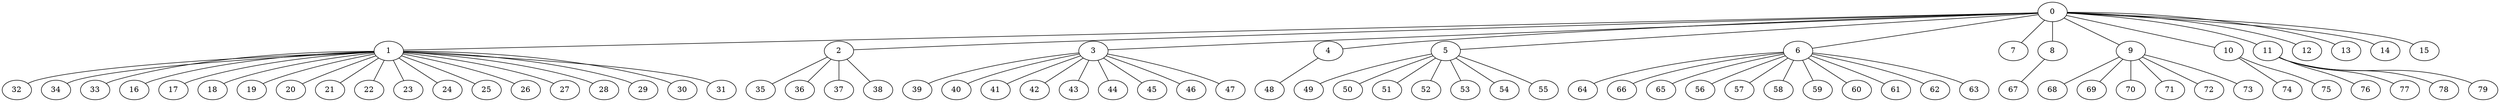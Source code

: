 
graph graphname {
    0 -- 1
0 -- 2
0 -- 3
0 -- 4
0 -- 5
0 -- 6
0 -- 7
0 -- 8
0 -- 9
0 -- 10
0 -- 11
0 -- 12
0 -- 13
0 -- 14
0 -- 15
1 -- 32
1 -- 34
1 -- 33
1 -- 16
1 -- 17
1 -- 18
1 -- 19
1 -- 20
1 -- 21
1 -- 22
1 -- 23
1 -- 24
1 -- 25
1 -- 26
1 -- 27
1 -- 28
1 -- 29
1 -- 30
1 -- 31
2 -- 35
2 -- 36
2 -- 37
2 -- 38
3 -- 39
3 -- 40
3 -- 41
3 -- 42
3 -- 43
3 -- 44
3 -- 45
3 -- 46
3 -- 47
4 -- 48
5 -- 49
5 -- 50
5 -- 51
5 -- 52
5 -- 53
5 -- 54
5 -- 55
6 -- 64
6 -- 66
6 -- 65
6 -- 56
6 -- 57
6 -- 58
6 -- 59
6 -- 60
6 -- 61
6 -- 62
6 -- 63
8 -- 67
9 -- 68
9 -- 69
9 -- 70
9 -- 71
9 -- 72
9 -- 73
10 -- 74
10 -- 75
11 -- 76
11 -- 77
11 -- 78
11 -- 79

}
